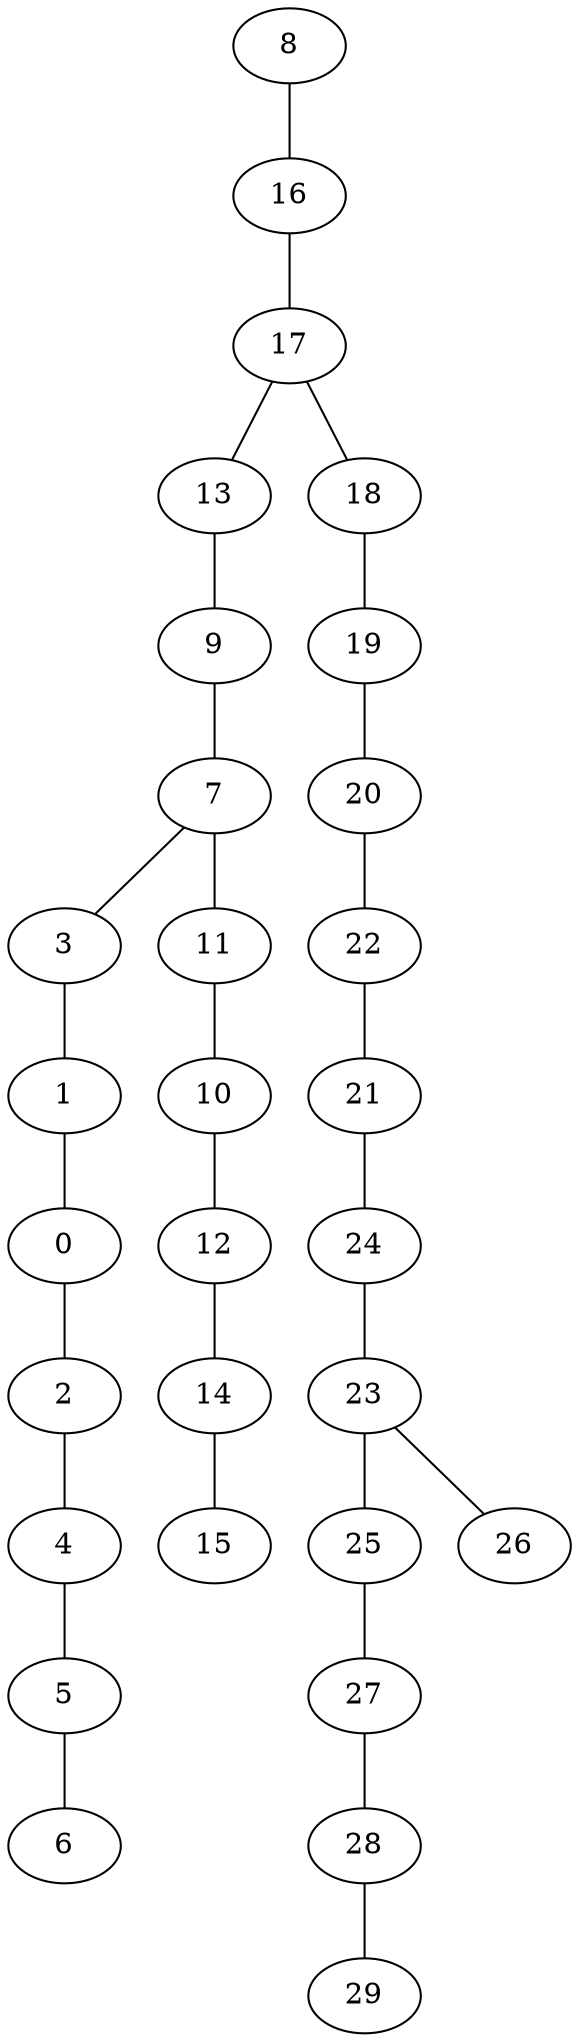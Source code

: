 graph abstract {
	0 -- {2 }
	1 -- {0 }
	2 -- {4 }
	3 -- {1 }
	4 -- {5 }
	5 -- {6 }
	7 -- {3 11 }
	8 -- {16 }
	9 -- {7 }
	10 -- {12 }
	11 -- {10 }
	12 -- {14 }
	13 -- {9 }
	14 -- {15 }
	16 -- {17 }
	17 -- {18 13 }
	18 -- {19 }
	19 -- {20 }
	20 -- {22 }
	21 -- {24 }
	22 -- {21 }
	23 -- {25 26 }
	24 -- {23 }
	25 -- {27 }
	27 -- {28 }
	28 -- {29 }
}